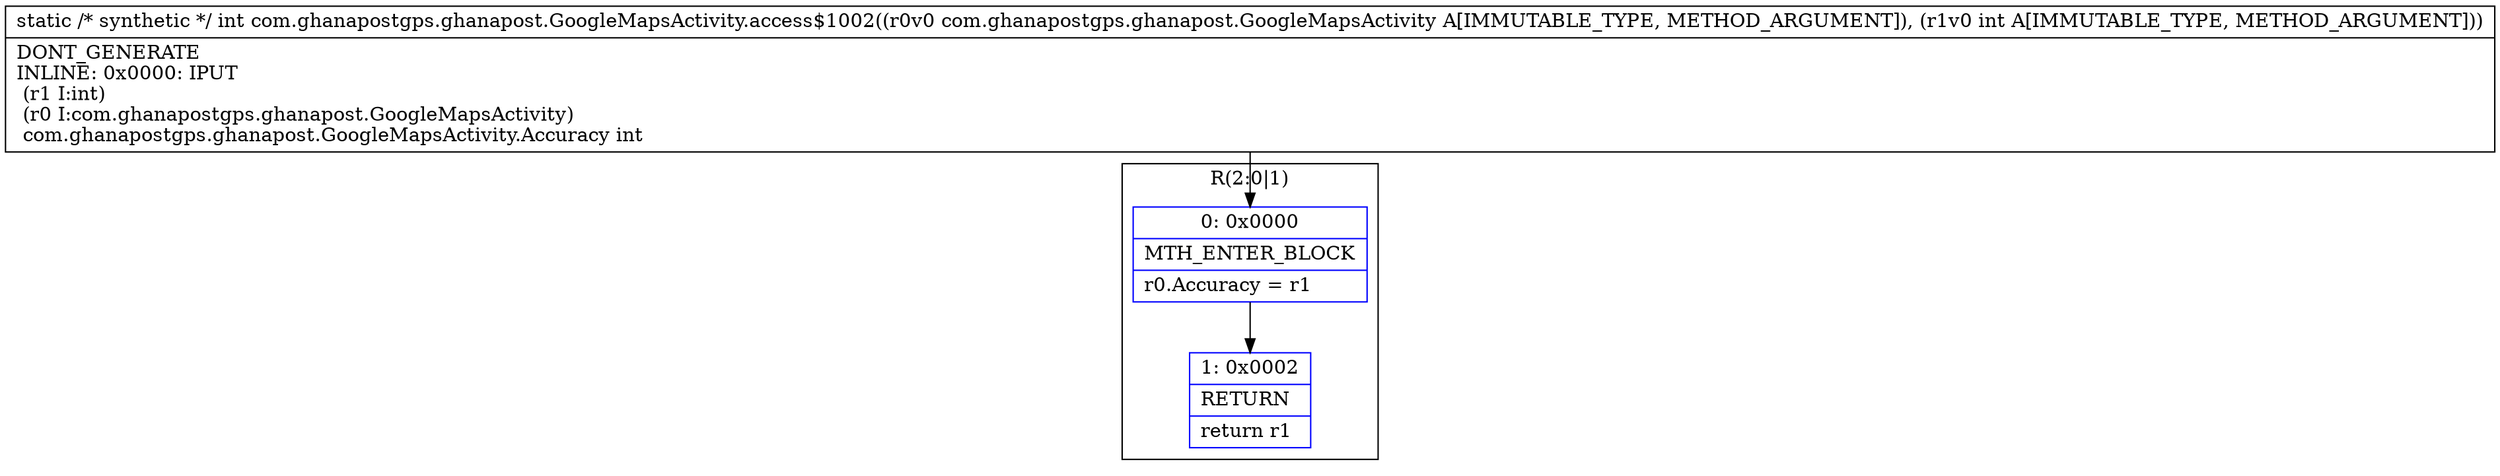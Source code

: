 digraph "CFG forcom.ghanapostgps.ghanapost.GoogleMapsActivity.access$1002(Lcom\/ghanapostgps\/ghanapost\/GoogleMapsActivity;I)I" {
subgraph cluster_Region_1799954136 {
label = "R(2:0|1)";
node [shape=record,color=blue];
Node_0 [shape=record,label="{0\:\ 0x0000|MTH_ENTER_BLOCK\l|r0.Accuracy = r1\l}"];
Node_1 [shape=record,label="{1\:\ 0x0002|RETURN\l|return r1\l}"];
}
MethodNode[shape=record,label="{static \/* synthetic *\/ int com.ghanapostgps.ghanapost.GoogleMapsActivity.access$1002((r0v0 com.ghanapostgps.ghanapost.GoogleMapsActivity A[IMMUTABLE_TYPE, METHOD_ARGUMENT]), (r1v0 int A[IMMUTABLE_TYPE, METHOD_ARGUMENT]))  | DONT_GENERATE\lINLINE: 0x0000: IPUT  \l  (r1 I:int)\l  (r0 I:com.ghanapostgps.ghanapost.GoogleMapsActivity)\l com.ghanapostgps.ghanapost.GoogleMapsActivity.Accuracy int\l}"];
MethodNode -> Node_0;
Node_0 -> Node_1;
}

